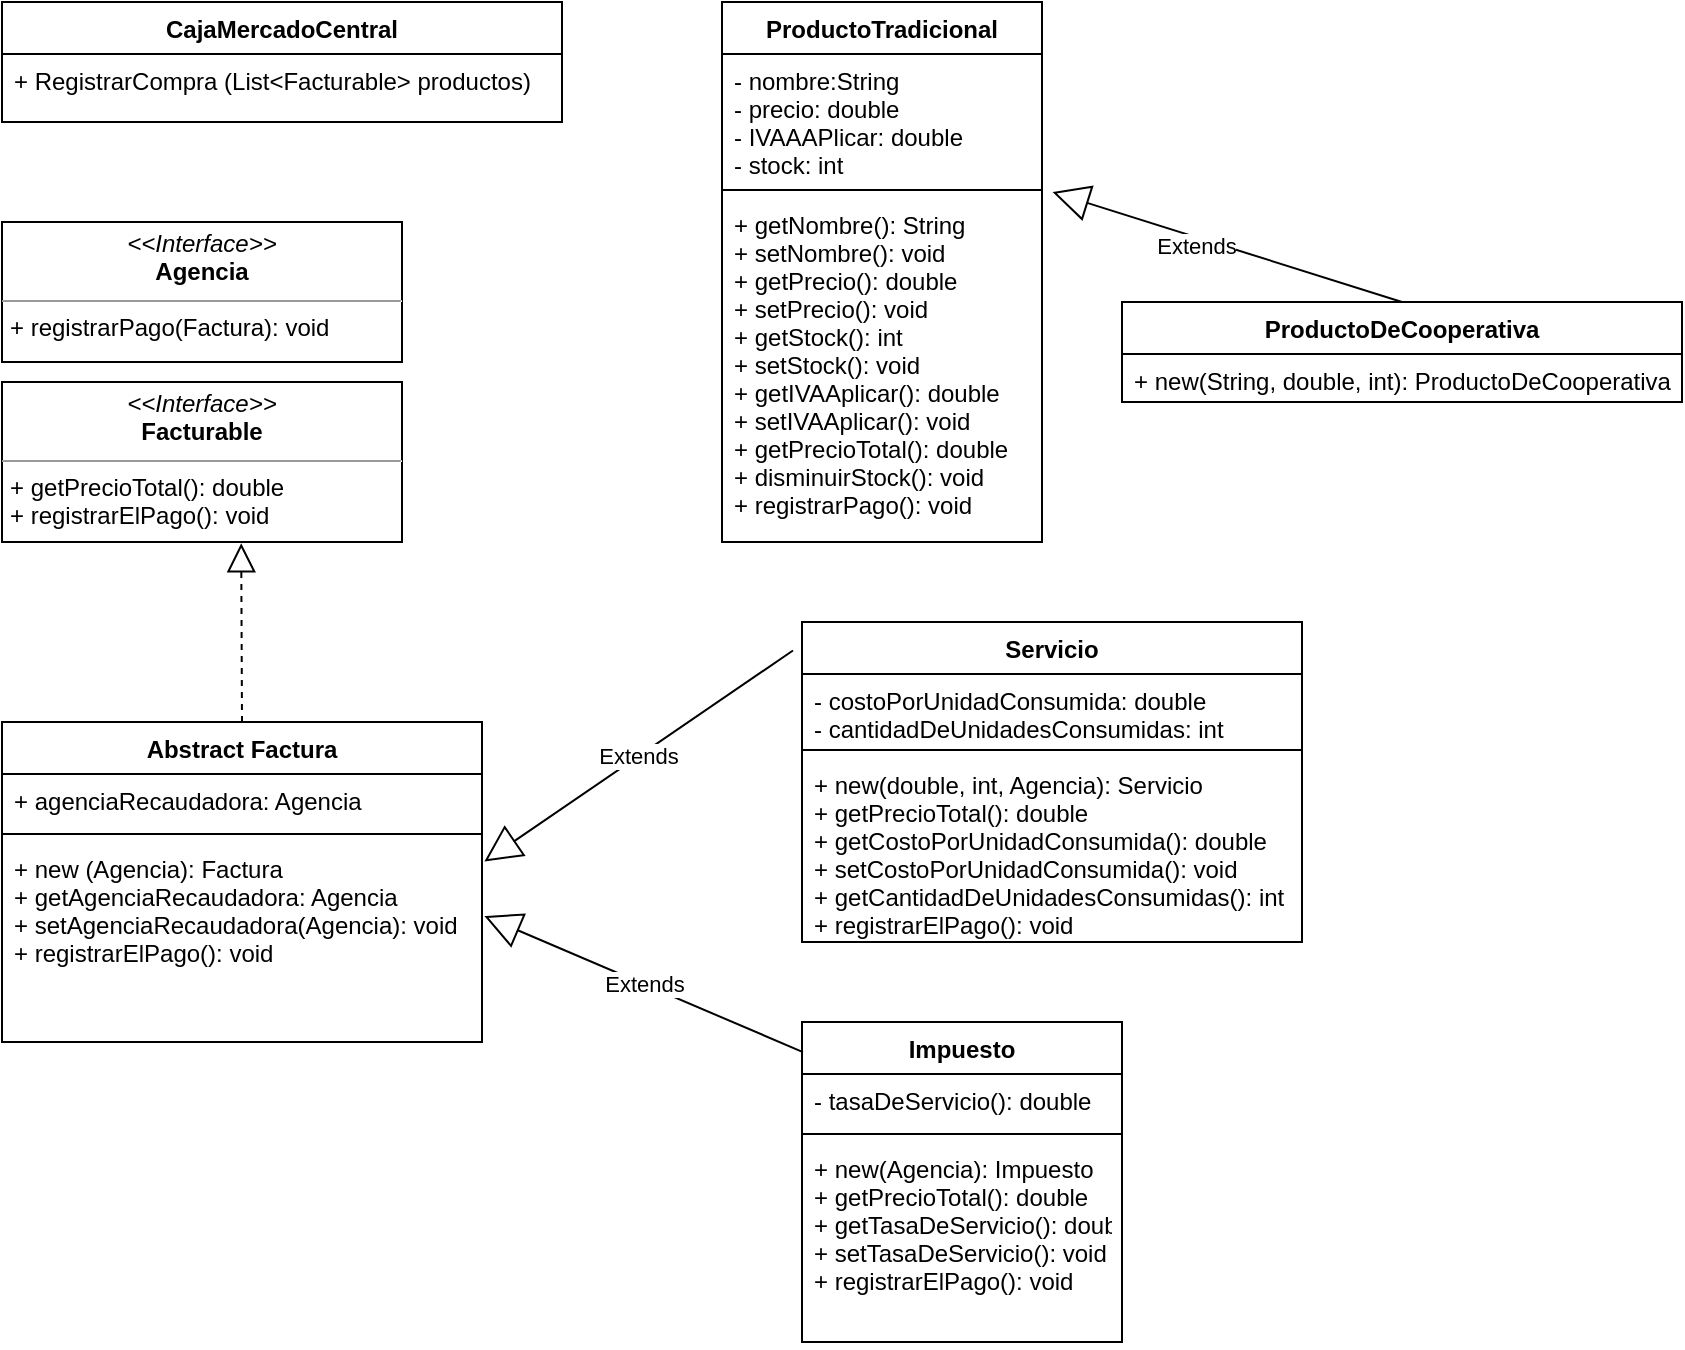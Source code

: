 <mxfile version="18.0.3" type="device"><diagram id="vnH3Fdx5oatgFwqS7KNz" name="Page-1"><mxGraphModel dx="1038" dy="489" grid="1" gridSize="10" guides="1" tooltips="1" connect="1" arrows="1" fold="1" page="1" pageScale="1" pageWidth="827" pageHeight="1169" math="0" shadow="0"><root><mxCell id="0"/><mxCell id="1" parent="0"/><mxCell id="-B4In22wBeVNH2rsCVIJ-6" value="ProductoTradicional" style="swimlane;fontStyle=1;align=center;verticalAlign=top;childLayout=stackLayout;horizontal=1;startSize=26;horizontalStack=0;resizeParent=1;resizeParentMax=0;resizeLast=0;collapsible=1;marginBottom=0;" parent="1" vertex="1"><mxGeometry x="400" y="50" width="160" height="270" as="geometry"/></mxCell><mxCell id="-B4In22wBeVNH2rsCVIJ-7" value="- nombre:String&#10;- precio: double&#10;- IVAAAPlicar: double&#10;- stock: int" style="text;strokeColor=none;fillColor=none;align=left;verticalAlign=top;spacingLeft=4;spacingRight=4;overflow=hidden;rotatable=0;points=[[0,0.5],[1,0.5]];portConstraint=eastwest;" parent="-B4In22wBeVNH2rsCVIJ-6" vertex="1"><mxGeometry y="26" width="160" height="64" as="geometry"/></mxCell><mxCell id="-B4In22wBeVNH2rsCVIJ-8" value="" style="line;strokeWidth=1;fillColor=none;align=left;verticalAlign=middle;spacingTop=-1;spacingLeft=3;spacingRight=3;rotatable=0;labelPosition=right;points=[];portConstraint=eastwest;" parent="-B4In22wBeVNH2rsCVIJ-6" vertex="1"><mxGeometry y="90" width="160" height="8" as="geometry"/></mxCell><mxCell id="-B4In22wBeVNH2rsCVIJ-9" value="+ getNombre(): String&#10;+ setNombre(): void&#10;+ getPrecio(): double&#10;+ setPrecio(): void&#10;+ getStock(): int&#10;+ setStock(): void&#10;+ getIVAAplicar(): double&#10;+ setIVAAplicar(): void&#10;+ getPrecioTotal(): double&#10;+ disminuirStock(): void&#10;+ registrarPago(): void" style="text;strokeColor=none;fillColor=none;align=left;verticalAlign=top;spacingLeft=4;spacingRight=4;overflow=hidden;rotatable=0;points=[[0,0.5],[1,0.5]];portConstraint=eastwest;" parent="-B4In22wBeVNH2rsCVIJ-6" vertex="1"><mxGeometry y="98" width="160" height="172" as="geometry"/></mxCell><mxCell id="-B4In22wBeVNH2rsCVIJ-15" value="ProductoDeCooperativa" style="swimlane;fontStyle=1;align=center;verticalAlign=top;childLayout=stackLayout;horizontal=1;startSize=26;horizontalStack=0;resizeParent=1;resizeParentMax=0;resizeLast=0;collapsible=1;marginBottom=0;" parent="1" vertex="1"><mxGeometry x="600" y="200" width="280" height="50" as="geometry"><mxRectangle x="520" y="280" width="170" height="26" as="alternateBounds"/></mxGeometry></mxCell><mxCell id="-B4In22wBeVNH2rsCVIJ-18" value="+ new(String, double, int): ProductoDeCooperativa" style="text;strokeColor=none;fillColor=none;align=left;verticalAlign=top;spacingLeft=4;spacingRight=4;overflow=hidden;rotatable=0;points=[[0,0.5],[1,0.5]];portConstraint=eastwest;" parent="-B4In22wBeVNH2rsCVIJ-15" vertex="1"><mxGeometry y="26" width="280" height="24" as="geometry"/></mxCell><mxCell id="-B4In22wBeVNH2rsCVIJ-19" value="Extends" style="endArrow=block;endSize=16;endFill=0;html=1;rounded=0;exitX=0.5;exitY=0;exitDx=0;exitDy=0;entryX=1.033;entryY=1.078;entryDx=0;entryDy=0;entryPerimeter=0;" parent="1" source="-B4In22wBeVNH2rsCVIJ-15" edge="1" target="-B4In22wBeVNH2rsCVIJ-7"><mxGeometry x="0.154" y="4" width="160" relative="1" as="geometry"><mxPoint x="260" y="280" as="sourcePoint"/><mxPoint x="600" y="210" as="targetPoint"/><mxPoint x="-1" as="offset"/></mxGeometry></mxCell><mxCell id="P5t2ImuiV0U8Tp5fLT-v-5" value="CajaMercadoCentral" style="swimlane;fontStyle=1;align=center;verticalAlign=top;childLayout=stackLayout;horizontal=1;startSize=26;horizontalStack=0;resizeParent=1;resizeParentMax=0;resizeLast=0;collapsible=1;marginBottom=0;" vertex="1" parent="1"><mxGeometry x="40" y="50" width="280" height="60" as="geometry"/></mxCell><mxCell id="P5t2ImuiV0U8Tp5fLT-v-8" value="+ RegistrarCompra (List&lt;Facturable&gt; productos)" style="text;strokeColor=none;fillColor=none;align=left;verticalAlign=top;spacingLeft=4;spacingRight=4;overflow=hidden;rotatable=0;points=[[0,0.5],[1,0.5]];portConstraint=eastwest;" vertex="1" parent="P5t2ImuiV0U8Tp5fLT-v-5"><mxGeometry y="26" width="280" height="34" as="geometry"/></mxCell><mxCell id="P5t2ImuiV0U8Tp5fLT-v-10" value="&lt;p style=&quot;margin:0px;margin-top:4px;text-align:center;&quot;&gt;&lt;i&gt;&amp;lt;&amp;lt;Interface&amp;gt;&amp;gt;&lt;/i&gt;&lt;br&gt;&lt;b&gt;Agencia&lt;/b&gt;&lt;/p&gt;&lt;hr size=&quot;1&quot;&gt;&lt;p style=&quot;margin:0px;margin-left:4px;&quot;&gt;+ registrarPago(Factura): void&lt;br&gt;&lt;/p&gt;" style="verticalAlign=top;align=left;overflow=fill;fontSize=12;fontFamily=Helvetica;html=1;" vertex="1" parent="1"><mxGeometry x="40" y="160" width="200" height="70" as="geometry"/></mxCell><mxCell id="P5t2ImuiV0U8Tp5fLT-v-11" value="Abstract Factura" style="swimlane;fontStyle=1;align=center;verticalAlign=top;childLayout=stackLayout;horizontal=1;startSize=26;horizontalStack=0;resizeParent=1;resizeParentMax=0;resizeLast=0;collapsible=1;marginBottom=0;" vertex="1" parent="1"><mxGeometry x="40" y="410" width="240" height="160" as="geometry"/></mxCell><mxCell id="P5t2ImuiV0U8Tp5fLT-v-12" value="+ agenciaRecaudadora: Agencia" style="text;strokeColor=none;fillColor=none;align=left;verticalAlign=top;spacingLeft=4;spacingRight=4;overflow=hidden;rotatable=0;points=[[0,0.5],[1,0.5]];portConstraint=eastwest;" vertex="1" parent="P5t2ImuiV0U8Tp5fLT-v-11"><mxGeometry y="26" width="240" height="26" as="geometry"/></mxCell><mxCell id="P5t2ImuiV0U8Tp5fLT-v-13" value="" style="line;strokeWidth=1;fillColor=none;align=left;verticalAlign=middle;spacingTop=-1;spacingLeft=3;spacingRight=3;rotatable=0;labelPosition=right;points=[];portConstraint=eastwest;" vertex="1" parent="P5t2ImuiV0U8Tp5fLT-v-11"><mxGeometry y="52" width="240" height="8" as="geometry"/></mxCell><mxCell id="P5t2ImuiV0U8Tp5fLT-v-14" value="+ new (Agencia): Factura&#10;+ getAgenciaRecaudadora: Agencia&#10;+ setAgenciaRecaudadora(Agencia): void&#10;+ registrarElPago(): void" style="text;strokeColor=none;fillColor=none;align=left;verticalAlign=top;spacingLeft=4;spacingRight=4;overflow=hidden;rotatable=0;points=[[0,0.5],[1,0.5]];portConstraint=eastwest;" vertex="1" parent="P5t2ImuiV0U8Tp5fLT-v-11"><mxGeometry y="60" width="240" height="100" as="geometry"/></mxCell><mxCell id="P5t2ImuiV0U8Tp5fLT-v-15" value="" style="endArrow=block;dashed=1;endFill=0;endSize=12;html=1;rounded=0;exitX=0.5;exitY=0;exitDx=0;exitDy=0;entryX=0.598;entryY=1.008;entryDx=0;entryDy=0;entryPerimeter=0;" edge="1" parent="1" source="P5t2ImuiV0U8Tp5fLT-v-11" target="P5t2ImuiV0U8Tp5fLT-v-17"><mxGeometry width="160" relative="1" as="geometry"><mxPoint x="330" y="280" as="sourcePoint"/><mxPoint x="290" y="330" as="targetPoint"/></mxGeometry></mxCell><mxCell id="P5t2ImuiV0U8Tp5fLT-v-17" value="&lt;p style=&quot;margin:0px;margin-top:4px;text-align:center;&quot;&gt;&lt;i&gt;&amp;lt;&amp;lt;Interface&amp;gt;&amp;gt;&lt;/i&gt;&lt;br&gt;&lt;b&gt;Facturable&lt;/b&gt;&lt;/p&gt;&lt;hr size=&quot;1&quot;&gt;&lt;p style=&quot;margin:0px;margin-left:4px;&quot;&gt;+ getPrecioTotal(): double&lt;br&gt;&lt;/p&gt;&lt;p style=&quot;margin:0px;margin-left:4px;&quot;&gt;+ registrarElPago(): void&lt;/p&gt;" style="verticalAlign=top;align=left;overflow=fill;fontSize=12;fontFamily=Helvetica;html=1;" vertex="1" parent="1"><mxGeometry x="40" y="240" width="200" height="80" as="geometry"/></mxCell><mxCell id="P5t2ImuiV0U8Tp5fLT-v-19" value="Impuesto" style="swimlane;fontStyle=1;align=center;verticalAlign=top;childLayout=stackLayout;horizontal=1;startSize=26;horizontalStack=0;resizeParent=1;resizeParentMax=0;resizeLast=0;collapsible=1;marginBottom=0;" vertex="1" parent="1"><mxGeometry x="440" y="560" width="160" height="160" as="geometry"/></mxCell><mxCell id="P5t2ImuiV0U8Tp5fLT-v-20" value="- tasaDeServicio(): double" style="text;strokeColor=none;fillColor=none;align=left;verticalAlign=top;spacingLeft=4;spacingRight=4;overflow=hidden;rotatable=0;points=[[0,0.5],[1,0.5]];portConstraint=eastwest;" vertex="1" parent="P5t2ImuiV0U8Tp5fLT-v-19"><mxGeometry y="26" width="160" height="26" as="geometry"/></mxCell><mxCell id="P5t2ImuiV0U8Tp5fLT-v-21" value="" style="line;strokeWidth=1;fillColor=none;align=left;verticalAlign=middle;spacingTop=-1;spacingLeft=3;spacingRight=3;rotatable=0;labelPosition=right;points=[];portConstraint=eastwest;" vertex="1" parent="P5t2ImuiV0U8Tp5fLT-v-19"><mxGeometry y="52" width="160" height="8" as="geometry"/></mxCell><mxCell id="P5t2ImuiV0U8Tp5fLT-v-22" value="+ new(Agencia): Impuesto&#10;+ getPrecioTotal(): double&#10;+ getTasaDeServicio(): double&#10;+ setTasaDeServicio(): void&#10;+ registrarElPago(): void" style="text;strokeColor=none;fillColor=none;align=left;verticalAlign=top;spacingLeft=4;spacingRight=4;overflow=hidden;rotatable=0;points=[[0,0.5],[1,0.5]];portConstraint=eastwest;" vertex="1" parent="P5t2ImuiV0U8Tp5fLT-v-19"><mxGeometry y="60" width="160" height="100" as="geometry"/></mxCell><mxCell id="P5t2ImuiV0U8Tp5fLT-v-23" value="Servicio" style="swimlane;fontStyle=1;align=center;verticalAlign=top;childLayout=stackLayout;horizontal=1;startSize=26;horizontalStack=0;resizeParent=1;resizeParentMax=0;resizeLast=0;collapsible=1;marginBottom=0;" vertex="1" parent="1"><mxGeometry x="440" y="360" width="250" height="160" as="geometry"/></mxCell><mxCell id="P5t2ImuiV0U8Tp5fLT-v-24" value="- costoPorUnidadConsumida: double&#10;- cantidadDeUnidadesConsumidas: int" style="text;strokeColor=none;fillColor=none;align=left;verticalAlign=top;spacingLeft=4;spacingRight=4;overflow=hidden;rotatable=0;points=[[0,0.5],[1,0.5]];portConstraint=eastwest;" vertex="1" parent="P5t2ImuiV0U8Tp5fLT-v-23"><mxGeometry y="26" width="250" height="34" as="geometry"/></mxCell><mxCell id="P5t2ImuiV0U8Tp5fLT-v-25" value="" style="line;strokeWidth=1;fillColor=none;align=left;verticalAlign=middle;spacingTop=-1;spacingLeft=3;spacingRight=3;rotatable=0;labelPosition=right;points=[];portConstraint=eastwest;" vertex="1" parent="P5t2ImuiV0U8Tp5fLT-v-23"><mxGeometry y="60" width="250" height="8" as="geometry"/></mxCell><mxCell id="P5t2ImuiV0U8Tp5fLT-v-26" value="+ new(double, int, Agencia): Servicio&#10;+ getPrecioTotal(): double&#10;+ getCostoPorUnidadConsumida(): double&#10;+ setCostoPorUnidadConsumida(): void&#10;+ getCantidadDeUnidadesConsumidas(): int&#10;+ registrarElPago(): void" style="text;strokeColor=none;fillColor=none;align=left;verticalAlign=top;spacingLeft=4;spacingRight=4;overflow=hidden;rotatable=0;points=[[0,0.5],[1,0.5]];portConstraint=eastwest;" vertex="1" parent="P5t2ImuiV0U8Tp5fLT-v-23"><mxGeometry y="68" width="250" height="92" as="geometry"/></mxCell><mxCell id="P5t2ImuiV0U8Tp5fLT-v-27" value="Extends" style="endArrow=block;endSize=16;endFill=0;html=1;rounded=0;exitX=-0.018;exitY=0.089;exitDx=0;exitDy=0;exitPerimeter=0;entryX=1.005;entryY=0.098;entryDx=0;entryDy=0;entryPerimeter=0;" edge="1" parent="1" source="P5t2ImuiV0U8Tp5fLT-v-23" target="P5t2ImuiV0U8Tp5fLT-v-14"><mxGeometry width="160" relative="1" as="geometry"><mxPoint x="330" y="610" as="sourcePoint"/><mxPoint x="490" y="610" as="targetPoint"/></mxGeometry></mxCell><mxCell id="P5t2ImuiV0U8Tp5fLT-v-28" value="Extends" style="endArrow=block;endSize=16;endFill=0;html=1;rounded=0;exitX=0.003;exitY=0.094;exitDx=0;exitDy=0;exitPerimeter=0;entryX=1.005;entryY=0.37;entryDx=0;entryDy=0;entryPerimeter=0;" edge="1" parent="1" source="P5t2ImuiV0U8Tp5fLT-v-19" target="P5t2ImuiV0U8Tp5fLT-v-14"><mxGeometry width="160" relative="1" as="geometry"><mxPoint x="330" y="610" as="sourcePoint"/><mxPoint x="490" y="610" as="targetPoint"/></mxGeometry></mxCell></root></mxGraphModel></diagram></mxfile>